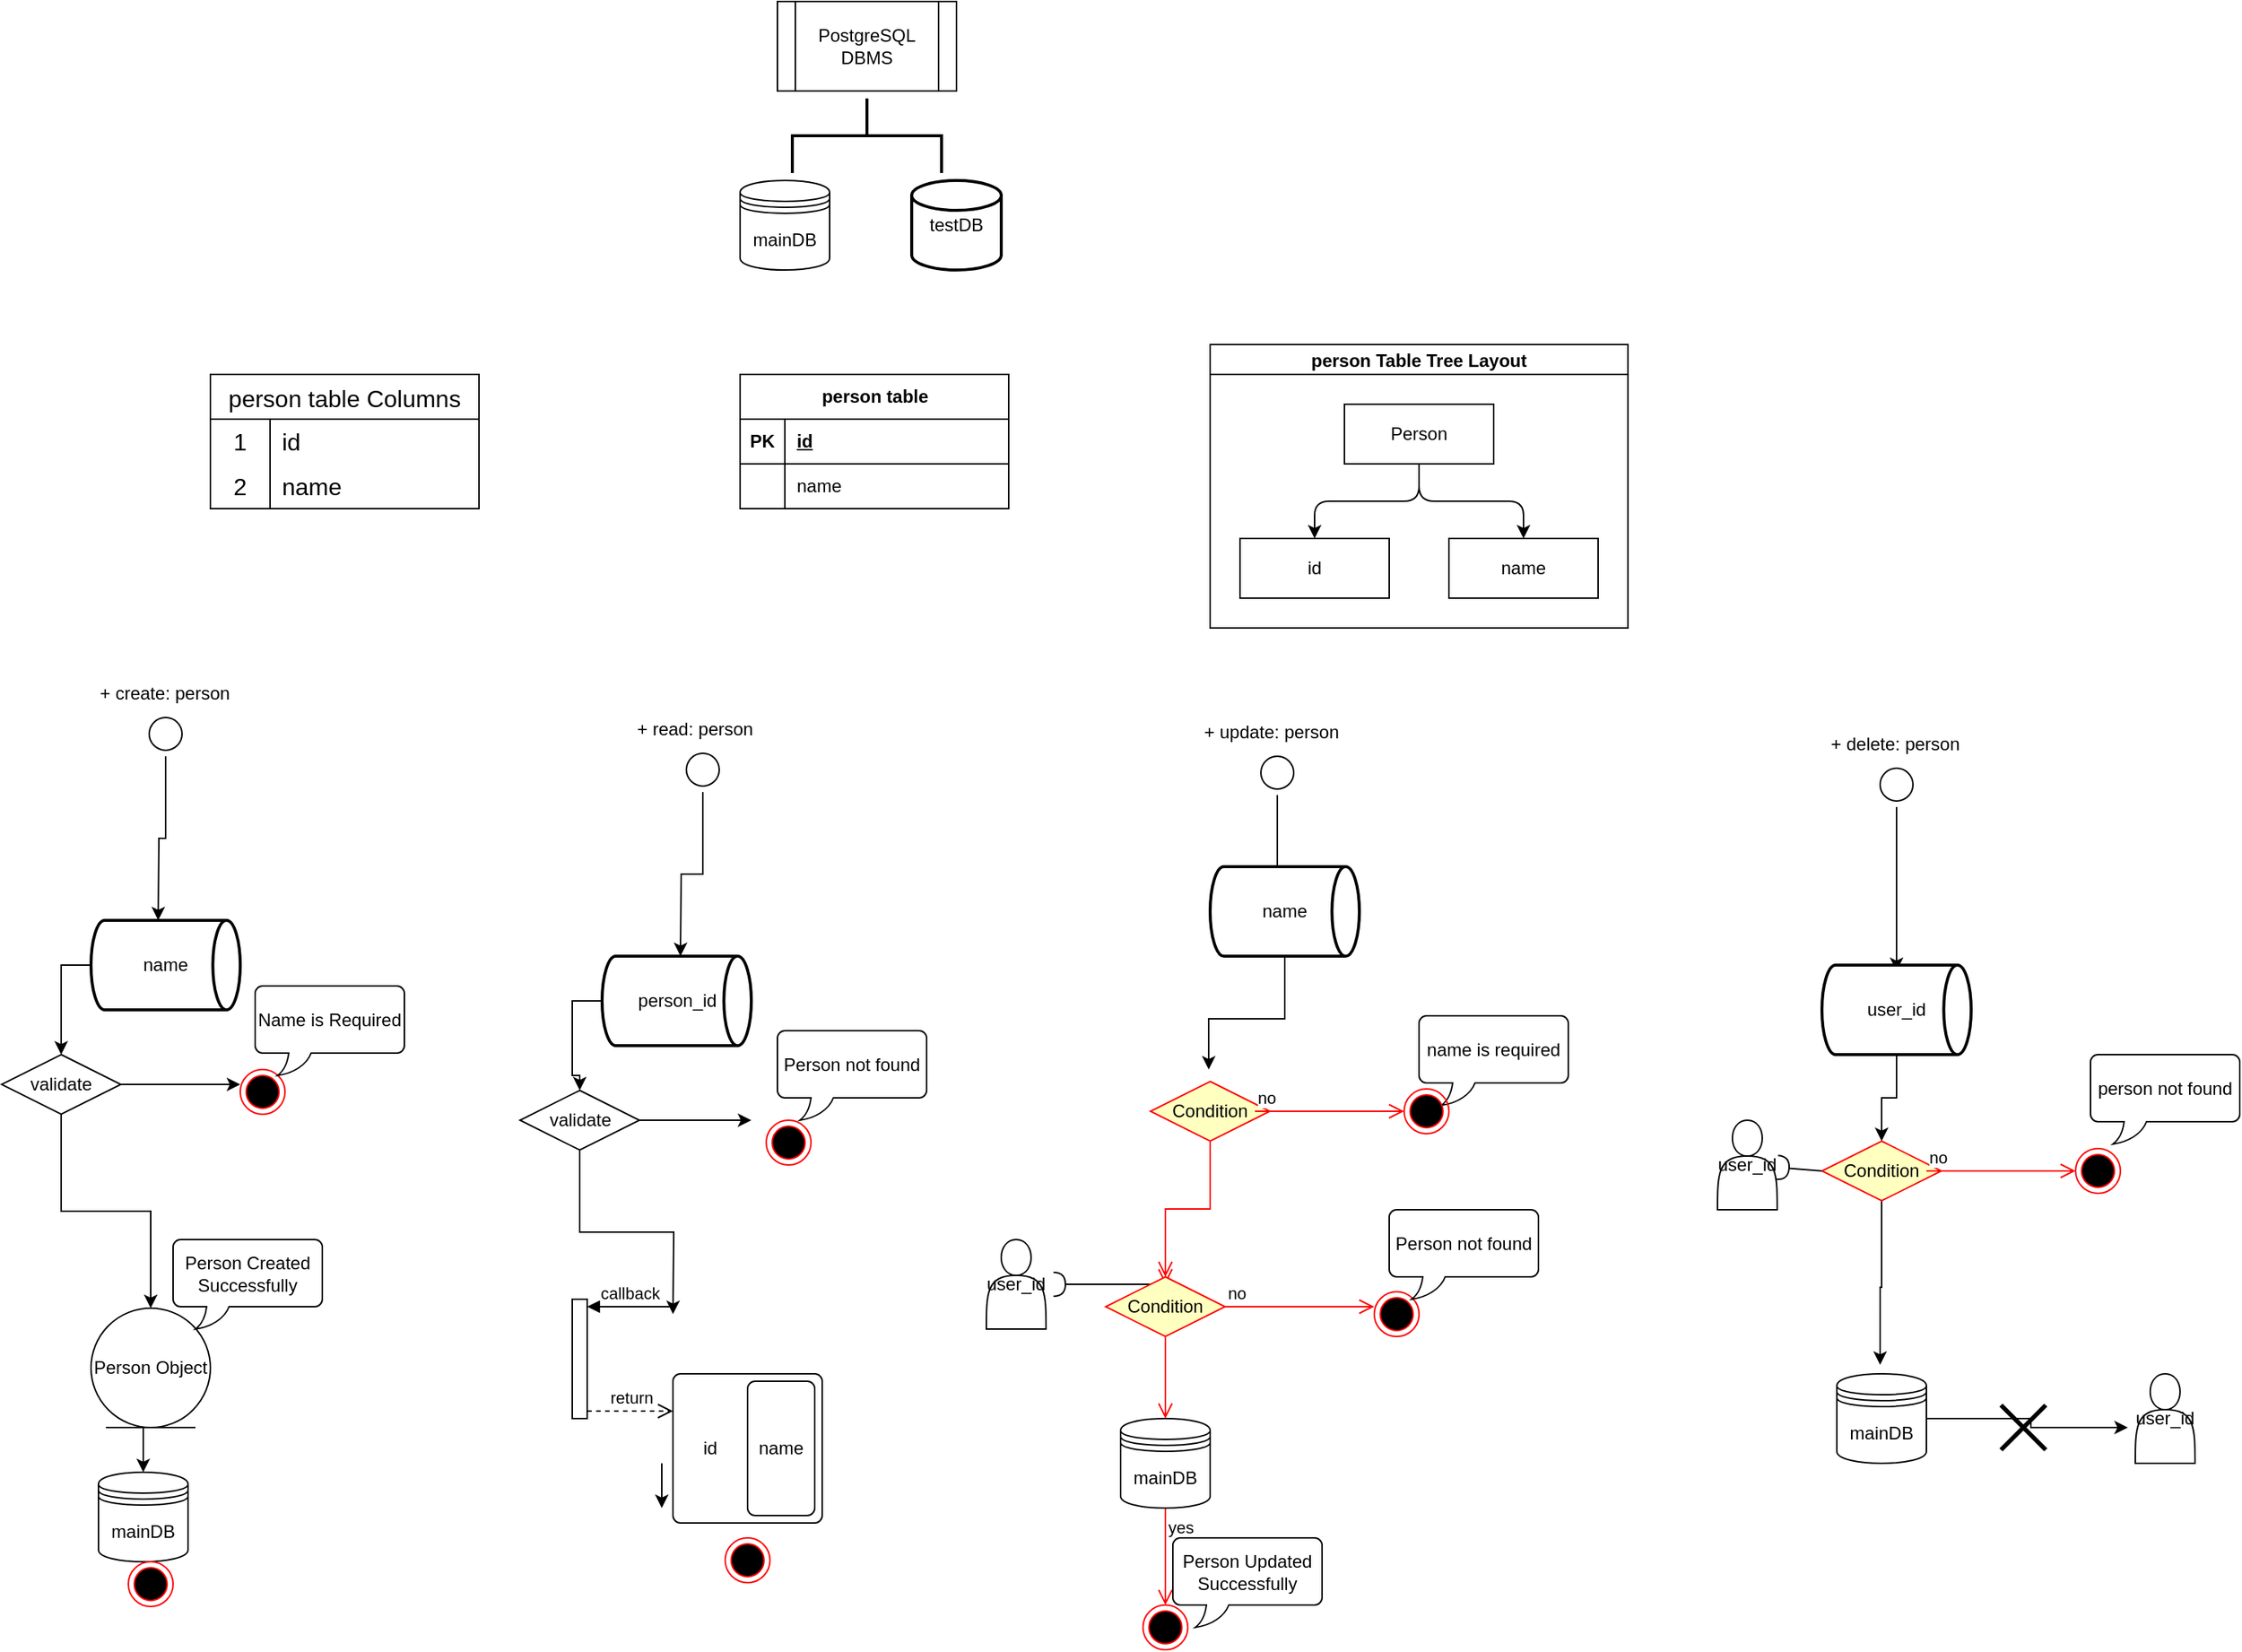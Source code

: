 <mxfile version="21.7.4" type="device">
  <diagram name="Page-1" id="PtpAq5A4GsEtPvq_XI12">
    <mxGraphModel dx="2899" dy="1897" grid="1" gridSize="10" guides="1" tooltips="1" connect="1" arrows="1" fold="1" page="1" pageScale="1" pageWidth="850" pageHeight="1100" math="0" shadow="0">
      <root>
        <mxCell id="0" />
        <mxCell id="1" parent="0" />
        <mxCell id="NA_mITxQsy1ahJIWrwkR-1" value="PostgreSQL DBMS" style="shape=process;whiteSpace=wrap;html=1;backgroundOutline=1;labelBackgroundColor=none;" vertex="1" parent="1">
          <mxGeometry x="160" y="-130" width="120" height="60" as="geometry" />
        </mxCell>
        <mxCell id="NA_mITxQsy1ahJIWrwkR-2" value="mainDB" style="shape=datastore;whiteSpace=wrap;html=1;labelBackgroundColor=none;" vertex="1" parent="1">
          <mxGeometry x="135" y="-10" width="60" height="60" as="geometry" />
        </mxCell>
        <mxCell id="NA_mITxQsy1ahJIWrwkR-3" value="user_id" style="shape=actor;whiteSpace=wrap;html=1;labelBackgroundColor=none;" vertex="1" parent="1">
          <mxGeometry x="300" y="700" width="40" height="60" as="geometry" />
        </mxCell>
        <mxCell id="NA_mITxQsy1ahJIWrwkR-4" value="person Table Tree Layout" style="swimlane;startSize=20;horizontal=1;childLayout=treeLayout;horizontalTree=0;resizable=0;containerType=tree;fontSize=12;labelBackgroundColor=none;" vertex="1" parent="1">
          <mxGeometry x="450" y="100" width="280" height="190" as="geometry" />
        </mxCell>
        <mxCell id="NA_mITxQsy1ahJIWrwkR-5" value="Person" style="whiteSpace=wrap;html=1;labelBackgroundColor=none;" vertex="1" parent="NA_mITxQsy1ahJIWrwkR-4">
          <mxGeometry x="90" y="40" width="100" height="40" as="geometry" />
        </mxCell>
        <mxCell id="NA_mITxQsy1ahJIWrwkR-6" value="id" style="whiteSpace=wrap;html=1;labelBackgroundColor=none;" vertex="1" parent="NA_mITxQsy1ahJIWrwkR-4">
          <mxGeometry x="20" y="130" width="100" height="40" as="geometry" />
        </mxCell>
        <mxCell id="NA_mITxQsy1ahJIWrwkR-7" value="" style="edgeStyle=elbowEdgeStyle;elbow=vertical;html=1;rounded=1;curved=0;sourcePerimeterSpacing=0;targetPerimeterSpacing=0;startSize=6;endSize=6;labelBackgroundColor=none;fontColor=default;" edge="1" parent="NA_mITxQsy1ahJIWrwkR-4" source="NA_mITxQsy1ahJIWrwkR-5" target="NA_mITxQsy1ahJIWrwkR-6">
          <mxGeometry relative="1" as="geometry" />
        </mxCell>
        <mxCell id="NA_mITxQsy1ahJIWrwkR-8" value="name" style="whiteSpace=wrap;html=1;labelBackgroundColor=none;" vertex="1" parent="NA_mITxQsy1ahJIWrwkR-4">
          <mxGeometry x="160" y="130" width="100" height="40" as="geometry" />
        </mxCell>
        <mxCell id="NA_mITxQsy1ahJIWrwkR-9" value="" style="edgeStyle=elbowEdgeStyle;elbow=vertical;html=1;rounded=1;curved=0;sourcePerimeterSpacing=0;targetPerimeterSpacing=0;startSize=6;endSize=6;labelBackgroundColor=none;fontColor=default;" edge="1" parent="NA_mITxQsy1ahJIWrwkR-4" source="NA_mITxQsy1ahJIWrwkR-5" target="NA_mITxQsy1ahJIWrwkR-8">
          <mxGeometry relative="1" as="geometry" />
        </mxCell>
        <mxCell id="NA_mITxQsy1ahJIWrwkR-66" style="edgeStyle=orthogonalEdgeStyle;rounded=0;orthogonalLoop=1;jettySize=auto;html=1;exitX=0;exitY=0.5;exitDx=0;exitDy=0;exitPerimeter=0;entryX=0.5;entryY=0;entryDx=0;entryDy=0;" edge="1" parent="1" source="NA_mITxQsy1ahJIWrwkR-10" target="NA_mITxQsy1ahJIWrwkR-15">
          <mxGeometry relative="1" as="geometry" />
        </mxCell>
        <mxCell id="NA_mITxQsy1ahJIWrwkR-10" value="name" style="strokeWidth=2;html=1;shape=mxgraph.flowchart.direct_data;whiteSpace=wrap;labelBackgroundColor=none;" vertex="1" parent="1">
          <mxGeometry x="-300" y="486" width="100" height="60" as="geometry" />
        </mxCell>
        <mxCell id="NA_mITxQsy1ahJIWrwkR-11" value="testDB" style="strokeWidth=2;html=1;shape=mxgraph.flowchart.database;whiteSpace=wrap;labelBackgroundColor=none;" vertex="1" parent="1">
          <mxGeometry x="250" y="-10" width="60" height="60" as="geometry" />
        </mxCell>
        <mxCell id="NA_mITxQsy1ahJIWrwkR-12" value="" style="strokeWidth=2;html=1;shape=mxgraph.flowchart.annotation_2;align=left;labelPosition=right;pointerEvents=1;labelBackgroundColor=none;rotation=90;" vertex="1" parent="1">
          <mxGeometry x="195" y="-90" width="50" height="100" as="geometry" />
        </mxCell>
        <mxCell id="NA_mITxQsy1ahJIWrwkR-52" style="edgeStyle=orthogonalEdgeStyle;rounded=0;orthogonalLoop=1;jettySize=auto;html=1;exitX=0.5;exitY=1;exitDx=0;exitDy=0;" edge="1" parent="1" source="NA_mITxQsy1ahJIWrwkR-13">
          <mxGeometry relative="1" as="geometry">
            <mxPoint x="-255" y="486" as="targetPoint" />
          </mxGeometry>
        </mxCell>
        <mxCell id="NA_mITxQsy1ahJIWrwkR-13" value="" style="ellipse;html=1;shape=startState;labelBackgroundColor=none;" vertex="1" parent="1">
          <mxGeometry x="-265" y="346" width="30" height="30" as="geometry" />
        </mxCell>
        <mxCell id="NA_mITxQsy1ahJIWrwkR-65" style="edgeStyle=orthogonalEdgeStyle;rounded=0;orthogonalLoop=1;jettySize=auto;html=1;exitX=0.5;exitY=1;exitDx=0;exitDy=0;entryX=0.5;entryY=0;entryDx=0;entryDy=0;" edge="1" parent="1" source="NA_mITxQsy1ahJIWrwkR-15" target="NA_mITxQsy1ahJIWrwkR-62">
          <mxGeometry relative="1" as="geometry" />
        </mxCell>
        <mxCell id="NA_mITxQsy1ahJIWrwkR-67" style="edgeStyle=orthogonalEdgeStyle;rounded=0;orthogonalLoop=1;jettySize=auto;html=1;exitX=1;exitY=0.5;exitDx=0;exitDy=0;" edge="1" parent="1" source="NA_mITxQsy1ahJIWrwkR-15">
          <mxGeometry relative="1" as="geometry">
            <mxPoint x="-200" y="596" as="targetPoint" />
          </mxGeometry>
        </mxCell>
        <mxCell id="NA_mITxQsy1ahJIWrwkR-15" value="validate" style="rhombus;whiteSpace=wrap;html=1;labelBackgroundColor=none;" vertex="1" parent="1">
          <mxGeometry x="-360" y="576" width="80" height="40" as="geometry" />
        </mxCell>
        <mxCell id="NA_mITxQsy1ahJIWrwkR-26" value="+ create: person" style="text;strokeColor=none;fillColor=none;align=left;verticalAlign=top;spacingLeft=4;spacingRight=4;overflow=hidden;rotatable=0;points=[[0,0.5],[1,0.5]];portConstraint=eastwest;whiteSpace=wrap;html=1;labelBackgroundColor=none;" vertex="1" parent="1">
          <mxGeometry x="-300" y="320" width="100" height="26" as="geometry" />
        </mxCell>
        <mxCell id="NA_mITxQsy1ahJIWrwkR-27" value="+ read: person" style="text;strokeColor=none;fillColor=none;align=left;verticalAlign=top;spacingLeft=4;spacingRight=4;overflow=hidden;rotatable=0;points=[[0,0.5],[1,0.5]];portConstraint=eastwest;whiteSpace=wrap;html=1;labelBackgroundColor=none;" vertex="1" parent="1">
          <mxGeometry x="60" y="344" width="100" height="26" as="geometry" />
        </mxCell>
        <mxCell id="NA_mITxQsy1ahJIWrwkR-28" value="person table Columns" style="shape=table;startSize=30;container=1;collapsible=0;childLayout=tableLayout;fixedRows=1;rowLines=0;fontStyle=0;fontSize=16;labelBackgroundColor=none;" vertex="1" parent="1">
          <mxGeometry x="-220" y="120" width="180" height="90" as="geometry" />
        </mxCell>
        <mxCell id="NA_mITxQsy1ahJIWrwkR-29" value="" style="shape=tableRow;horizontal=0;startSize=0;swimlaneHead=0;swimlaneBody=0;top=0;left=0;bottom=0;right=0;collapsible=0;dropTarget=0;fillColor=none;points=[[0,0.5],[1,0.5]];portConstraint=eastwest;fontSize=16;labelBackgroundColor=none;" vertex="1" parent="NA_mITxQsy1ahJIWrwkR-28">
          <mxGeometry y="30" width="180" height="30" as="geometry" />
        </mxCell>
        <mxCell id="NA_mITxQsy1ahJIWrwkR-30" value="1" style="shape=partialRectangle;html=1;whiteSpace=wrap;connectable=0;fillColor=none;top=0;left=0;bottom=0;right=0;overflow=hidden;pointerEvents=1;fontSize=16;labelBackgroundColor=none;" vertex="1" parent="NA_mITxQsy1ahJIWrwkR-29">
          <mxGeometry width="40" height="30" as="geometry">
            <mxRectangle width="40" height="30" as="alternateBounds" />
          </mxGeometry>
        </mxCell>
        <mxCell id="NA_mITxQsy1ahJIWrwkR-31" value="id" style="shape=partialRectangle;html=1;whiteSpace=wrap;connectable=0;fillColor=none;top=0;left=0;bottom=0;right=0;align=left;spacingLeft=6;overflow=hidden;fontSize=16;labelBackgroundColor=none;" vertex="1" parent="NA_mITxQsy1ahJIWrwkR-29">
          <mxGeometry x="40" width="140" height="30" as="geometry">
            <mxRectangle width="140" height="30" as="alternateBounds" />
          </mxGeometry>
        </mxCell>
        <mxCell id="NA_mITxQsy1ahJIWrwkR-32" value="" style="shape=tableRow;horizontal=0;startSize=0;swimlaneHead=0;swimlaneBody=0;top=0;left=0;bottom=0;right=0;collapsible=0;dropTarget=0;fillColor=none;points=[[0,0.5],[1,0.5]];portConstraint=eastwest;fontSize=16;labelBackgroundColor=none;" vertex="1" parent="NA_mITxQsy1ahJIWrwkR-28">
          <mxGeometry y="60" width="180" height="30" as="geometry" />
        </mxCell>
        <mxCell id="NA_mITxQsy1ahJIWrwkR-33" value="2" style="shape=partialRectangle;html=1;whiteSpace=wrap;connectable=0;fillColor=none;top=0;left=0;bottom=0;right=0;overflow=hidden;fontSize=16;labelBackgroundColor=none;" vertex="1" parent="NA_mITxQsy1ahJIWrwkR-32">
          <mxGeometry width="40" height="30" as="geometry">
            <mxRectangle width="40" height="30" as="alternateBounds" />
          </mxGeometry>
        </mxCell>
        <mxCell id="NA_mITxQsy1ahJIWrwkR-34" value="name" style="shape=partialRectangle;html=1;whiteSpace=wrap;connectable=0;fillColor=none;top=0;left=0;bottom=0;right=0;align=left;spacingLeft=6;overflow=hidden;fontSize=16;labelBackgroundColor=none;" vertex="1" parent="NA_mITxQsy1ahJIWrwkR-32">
          <mxGeometry x="40" width="140" height="30" as="geometry">
            <mxRectangle width="140" height="30" as="alternateBounds" />
          </mxGeometry>
        </mxCell>
        <mxCell id="NA_mITxQsy1ahJIWrwkR-38" value="person table" style="shape=table;startSize=30;container=1;collapsible=1;childLayout=tableLayout;fixedRows=1;rowLines=0;fontStyle=1;align=center;resizeLast=1;html=1;labelBackgroundColor=none;" vertex="1" parent="1">
          <mxGeometry x="135" y="120" width="180" height="90" as="geometry" />
        </mxCell>
        <mxCell id="NA_mITxQsy1ahJIWrwkR-39" value="" style="shape=tableRow;horizontal=0;startSize=0;swimlaneHead=0;swimlaneBody=0;fillColor=none;collapsible=0;dropTarget=0;points=[[0,0.5],[1,0.5]];portConstraint=eastwest;top=0;left=0;right=0;bottom=1;labelBackgroundColor=none;" vertex="1" parent="NA_mITxQsy1ahJIWrwkR-38">
          <mxGeometry y="30" width="180" height="30" as="geometry" />
        </mxCell>
        <mxCell id="NA_mITxQsy1ahJIWrwkR-40" value="PK" style="shape=partialRectangle;connectable=0;fillColor=none;top=0;left=0;bottom=0;right=0;fontStyle=1;overflow=hidden;whiteSpace=wrap;html=1;labelBackgroundColor=none;" vertex="1" parent="NA_mITxQsy1ahJIWrwkR-39">
          <mxGeometry width="30" height="30" as="geometry">
            <mxRectangle width="30" height="30" as="alternateBounds" />
          </mxGeometry>
        </mxCell>
        <mxCell id="NA_mITxQsy1ahJIWrwkR-41" value="id" style="shape=partialRectangle;connectable=0;fillColor=none;top=0;left=0;bottom=0;right=0;align=left;spacingLeft=6;fontStyle=5;overflow=hidden;whiteSpace=wrap;html=1;labelBackgroundColor=none;" vertex="1" parent="NA_mITxQsy1ahJIWrwkR-39">
          <mxGeometry x="30" width="150" height="30" as="geometry">
            <mxRectangle width="150" height="30" as="alternateBounds" />
          </mxGeometry>
        </mxCell>
        <mxCell id="NA_mITxQsy1ahJIWrwkR-42" value="" style="shape=tableRow;horizontal=0;startSize=0;swimlaneHead=0;swimlaneBody=0;fillColor=none;collapsible=0;dropTarget=0;points=[[0,0.5],[1,0.5]];portConstraint=eastwest;top=0;left=0;right=0;bottom=0;labelBackgroundColor=none;" vertex="1" parent="NA_mITxQsy1ahJIWrwkR-38">
          <mxGeometry y="60" width="180" height="30" as="geometry" />
        </mxCell>
        <mxCell id="NA_mITxQsy1ahJIWrwkR-43" value="" style="shape=partialRectangle;connectable=0;fillColor=none;top=0;left=0;bottom=0;right=0;editable=1;overflow=hidden;whiteSpace=wrap;html=1;labelBackgroundColor=none;" vertex="1" parent="NA_mITxQsy1ahJIWrwkR-42">
          <mxGeometry width="30" height="30" as="geometry">
            <mxRectangle width="30" height="30" as="alternateBounds" />
          </mxGeometry>
        </mxCell>
        <mxCell id="NA_mITxQsy1ahJIWrwkR-44" value="name" style="shape=partialRectangle;connectable=0;fillColor=none;top=0;left=0;bottom=0;right=0;align=left;spacingLeft=6;overflow=hidden;whiteSpace=wrap;html=1;labelBackgroundColor=none;" vertex="1" parent="NA_mITxQsy1ahJIWrwkR-42">
          <mxGeometry x="30" width="150" height="30" as="geometry">
            <mxRectangle width="150" height="30" as="alternateBounds" />
          </mxGeometry>
        </mxCell>
        <mxCell id="NA_mITxQsy1ahJIWrwkR-53" value="+ update: person" style="text;strokeColor=none;fillColor=none;align=left;verticalAlign=top;spacingLeft=4;spacingRight=4;overflow=hidden;rotatable=0;points=[[0,0.5],[1,0.5]];portConstraint=eastwest;whiteSpace=wrap;html=1;labelBackgroundColor=none;" vertex="1" parent="1">
          <mxGeometry x="440" y="346" width="110" height="26" as="geometry" />
        </mxCell>
        <mxCell id="NA_mITxQsy1ahJIWrwkR-54" value="+ delete: person" style="text;strokeColor=none;fillColor=none;align=left;verticalAlign=top;spacingLeft=4;spacingRight=4;overflow=hidden;rotatable=0;points=[[0,0.5],[1,0.5]];portConstraint=eastwest;whiteSpace=wrap;html=1;labelBackgroundColor=none;" vertex="1" parent="1">
          <mxGeometry x="860" y="354" width="100" height="26" as="geometry" />
        </mxCell>
        <mxCell id="NA_mITxQsy1ahJIWrwkR-59" style="edgeStyle=orthogonalEdgeStyle;rounded=0;orthogonalLoop=1;jettySize=auto;html=1;exitX=0.5;exitY=1;exitDx=0;exitDy=0;" edge="1" parent="1" source="NA_mITxQsy1ahJIWrwkR-55">
          <mxGeometry relative="1" as="geometry">
            <mxPoint x="95" y="510" as="targetPoint" />
          </mxGeometry>
        </mxCell>
        <mxCell id="NA_mITxQsy1ahJIWrwkR-55" value="" style="ellipse;html=1;shape=startState;labelBackgroundColor=none;" vertex="1" parent="1">
          <mxGeometry x="95" y="370" width="30" height="30" as="geometry" />
        </mxCell>
        <mxCell id="NA_mITxQsy1ahJIWrwkR-60" style="edgeStyle=orthogonalEdgeStyle;rounded=0;orthogonalLoop=1;jettySize=auto;html=1;exitX=0.5;exitY=1;exitDx=0;exitDy=0;" edge="1" parent="1" source="NA_mITxQsy1ahJIWrwkR-57">
          <mxGeometry relative="1" as="geometry">
            <mxPoint x="520" y="502" as="targetPoint" />
          </mxGeometry>
        </mxCell>
        <mxCell id="NA_mITxQsy1ahJIWrwkR-57" value="" style="ellipse;html=1;shape=startState;labelBackgroundColor=none;" vertex="1" parent="1">
          <mxGeometry x="480" y="372" width="30" height="30" as="geometry" />
        </mxCell>
        <mxCell id="NA_mITxQsy1ahJIWrwkR-61" style="edgeStyle=orthogonalEdgeStyle;rounded=0;orthogonalLoop=1;jettySize=auto;html=1;exitX=0.5;exitY=1;exitDx=0;exitDy=0;" edge="1" parent="1" source="NA_mITxQsy1ahJIWrwkR-58">
          <mxGeometry relative="1" as="geometry">
            <mxPoint x="910" y="520" as="targetPoint" />
          </mxGeometry>
        </mxCell>
        <mxCell id="NA_mITxQsy1ahJIWrwkR-58" value="" style="ellipse;html=1;shape=startState;labelBackgroundColor=none;" vertex="1" parent="1">
          <mxGeometry x="895" y="380" width="30" height="30" as="geometry" />
        </mxCell>
        <mxCell id="NA_mITxQsy1ahJIWrwkR-72" style="edgeStyle=orthogonalEdgeStyle;rounded=0;orthogonalLoop=1;jettySize=auto;html=1;exitX=0.5;exitY=1;exitDx=0;exitDy=0;entryX=0.5;entryY=0;entryDx=0;entryDy=0;" edge="1" parent="1" source="NA_mITxQsy1ahJIWrwkR-62" target="NA_mITxQsy1ahJIWrwkR-71">
          <mxGeometry relative="1" as="geometry" />
        </mxCell>
        <mxCell id="NA_mITxQsy1ahJIWrwkR-62" value="Person Object" style="ellipse;shape=umlEntity;whiteSpace=wrap;html=1;" vertex="1" parent="1">
          <mxGeometry x="-300" y="746" width="80" height="80" as="geometry" />
        </mxCell>
        <mxCell id="NA_mITxQsy1ahJIWrwkR-68" value="" style="ellipse;html=1;shape=endState;fillColor=#000000;strokeColor=#ff0000;" vertex="1" parent="1">
          <mxGeometry x="-200" y="586" width="30" height="30" as="geometry" />
        </mxCell>
        <mxCell id="NA_mITxQsy1ahJIWrwkR-69" value="Name is Required" style="whiteSpace=wrap;html=1;shape=mxgraph.basic.roundRectCallout;dx=30;dy=15;size=5;boundedLbl=1;" vertex="1" parent="1">
          <mxGeometry x="-190" y="530" width="100" height="60" as="geometry" />
        </mxCell>
        <mxCell id="NA_mITxQsy1ahJIWrwkR-70" value="Person Created Successfully" style="whiteSpace=wrap;html=1;shape=mxgraph.basic.roundRectCallout;dx=30;dy=15;size=5;boundedLbl=1;" vertex="1" parent="1">
          <mxGeometry x="-245" y="700" width="100" height="60" as="geometry" />
        </mxCell>
        <mxCell id="NA_mITxQsy1ahJIWrwkR-71" value="mainDB" style="shape=datastore;whiteSpace=wrap;html=1;labelBackgroundColor=none;" vertex="1" parent="1">
          <mxGeometry x="-295" y="856" width="60" height="60" as="geometry" />
        </mxCell>
        <mxCell id="NA_mITxQsy1ahJIWrwkR-73" value="" style="ellipse;html=1;shape=endState;fillColor=#000000;strokeColor=#ff0000;" vertex="1" parent="1">
          <mxGeometry x="-275" y="916" width="30" height="30" as="geometry" />
        </mxCell>
        <mxCell id="NA_mITxQsy1ahJIWrwkR-88" style="edgeStyle=orthogonalEdgeStyle;rounded=0;orthogonalLoop=1;jettySize=auto;html=1;exitX=0;exitY=0.5;exitDx=0;exitDy=0;exitPerimeter=0;entryX=0.5;entryY=0;entryDx=0;entryDy=0;" edge="1" parent="1" source="NA_mITxQsy1ahJIWrwkR-75" target="NA_mITxQsy1ahJIWrwkR-84">
          <mxGeometry relative="1" as="geometry" />
        </mxCell>
        <mxCell id="NA_mITxQsy1ahJIWrwkR-75" value="person_id" style="strokeWidth=2;html=1;shape=mxgraph.flowchart.direct_data;whiteSpace=wrap;labelBackgroundColor=none;" vertex="1" parent="1">
          <mxGeometry x="42.5" y="510" width="100" height="60" as="geometry" />
        </mxCell>
        <mxCell id="NA_mITxQsy1ahJIWrwkR-77" style="edgeStyle=orthogonalEdgeStyle;rounded=0;orthogonalLoop=1;jettySize=auto;html=1;exitX=1;exitY=0.5;exitDx=0;exitDy=0;" edge="1" parent="1">
          <mxGeometry relative="1" as="geometry">
            <mxPoint x="142.5" y="620" as="targetPoint" />
            <mxPoint x="62.5" y="620" as="sourcePoint" />
          </mxGeometry>
        </mxCell>
        <mxCell id="NA_mITxQsy1ahJIWrwkR-78" style="edgeStyle=orthogonalEdgeStyle;rounded=0;orthogonalLoop=1;jettySize=auto;html=1;exitX=0.5;exitY=1;exitDx=0;exitDy=0;entryX=0.5;entryY=0;entryDx=0;entryDy=0;" edge="1" parent="1">
          <mxGeometry relative="1" as="geometry">
            <mxPoint x="82.5" y="850" as="sourcePoint" />
            <mxPoint x="82.5" y="880" as="targetPoint" />
          </mxGeometry>
        </mxCell>
        <mxCell id="NA_mITxQsy1ahJIWrwkR-80" value="" style="ellipse;html=1;shape=endState;fillColor=#000000;strokeColor=#ff0000;" vertex="1" parent="1">
          <mxGeometry x="560" y="735" width="30" height="30" as="geometry" />
        </mxCell>
        <mxCell id="NA_mITxQsy1ahJIWrwkR-83" value="" style="ellipse;html=1;shape=endState;fillColor=#000000;strokeColor=#ff0000;" vertex="1" parent="1">
          <mxGeometry x="125" y="900" width="30" height="30" as="geometry" />
        </mxCell>
        <mxCell id="NA_mITxQsy1ahJIWrwkR-86" style="edgeStyle=orthogonalEdgeStyle;rounded=0;orthogonalLoop=1;jettySize=auto;html=1;exitX=0.5;exitY=1;exitDx=0;exitDy=0;" edge="1" parent="1" source="NA_mITxQsy1ahJIWrwkR-84">
          <mxGeometry relative="1" as="geometry">
            <mxPoint x="90" y="750" as="targetPoint" />
          </mxGeometry>
        </mxCell>
        <mxCell id="NA_mITxQsy1ahJIWrwkR-84" value="validate" style="rhombus;whiteSpace=wrap;html=1;labelBackgroundColor=none;" vertex="1" parent="1">
          <mxGeometry x="-12.5" y="600" width="80" height="40" as="geometry" />
        </mxCell>
        <mxCell id="NA_mITxQsy1ahJIWrwkR-87" value="Person not found" style="whiteSpace=wrap;html=1;shape=mxgraph.basic.roundRectCallout;dx=30;dy=15;size=5;boundedLbl=1;" vertex="1" parent="1">
          <mxGeometry x="160" y="560" width="100" height="60" as="geometry" />
        </mxCell>
        <mxCell id="NA_mITxQsy1ahJIWrwkR-89" value="" style="html=1;points=[[0,0,0,0,5],[0,1,0,0,-5],[1,0,0,0,5],[1,1,0,0,-5]];perimeter=orthogonalPerimeter;outlineConnect=0;targetShapes=umlLifeline;portConstraint=eastwest;newEdgeStyle={&quot;curved&quot;:0,&quot;rounded&quot;:0};" vertex="1" parent="1">
          <mxGeometry x="22.5" y="740" width="10" height="80" as="geometry" />
        </mxCell>
        <mxCell id="NA_mITxQsy1ahJIWrwkR-90" value="callback" style="html=1;verticalAlign=bottom;endArrow=block;curved=0;rounded=0;entryX=1;entryY=0;entryDx=0;entryDy=5;" edge="1" target="NA_mITxQsy1ahJIWrwkR-89" parent="1">
          <mxGeometry relative="1" as="geometry">
            <mxPoint x="90" y="745" as="sourcePoint" />
          </mxGeometry>
        </mxCell>
        <mxCell id="NA_mITxQsy1ahJIWrwkR-91" value="return" style="html=1;verticalAlign=bottom;endArrow=open;dashed=1;endSize=8;curved=0;rounded=0;exitX=1;exitY=1;exitDx=0;exitDy=-5;" edge="1" source="NA_mITxQsy1ahJIWrwkR-89" parent="1">
          <mxGeometry relative="1" as="geometry">
            <mxPoint x="90" y="815" as="targetPoint" />
          </mxGeometry>
        </mxCell>
        <mxCell id="NA_mITxQsy1ahJIWrwkR-92" value="" style="rounded=1;absoluteArcSize=1;html=1;arcSize=10;" vertex="1" parent="1">
          <mxGeometry x="90" y="790" width="100" height="100" as="geometry" />
        </mxCell>
        <mxCell id="NA_mITxQsy1ahJIWrwkR-93" value="id" style="html=1;shape=mxgraph.er.anchor;whiteSpace=wrap;" vertex="1" parent="NA_mITxQsy1ahJIWrwkR-92">
          <mxGeometry width="50" height="100" as="geometry" />
        </mxCell>
        <mxCell id="NA_mITxQsy1ahJIWrwkR-94" value="name" style="rounded=1;absoluteArcSize=1;html=1;arcSize=10;whiteSpace=wrap;points=[];strokeColor=inherit;fillColor=inherit;" vertex="1" parent="NA_mITxQsy1ahJIWrwkR-92">
          <mxGeometry x="50" y="5" width="45" height="90" as="geometry" />
        </mxCell>
        <mxCell id="NA_mITxQsy1ahJIWrwkR-110" style="edgeStyle=orthogonalEdgeStyle;rounded=0;orthogonalLoop=1;jettySize=auto;html=1;exitX=0.5;exitY=1;exitDx=0;exitDy=0;exitPerimeter=0;entryX=0.488;entryY=-0.2;entryDx=0;entryDy=0;entryPerimeter=0;" edge="1" parent="1" source="NA_mITxQsy1ahJIWrwkR-95" target="NA_mITxQsy1ahJIWrwkR-98">
          <mxGeometry relative="1" as="geometry">
            <mxPoint x="480" y="550" as="targetPoint" />
          </mxGeometry>
        </mxCell>
        <mxCell id="NA_mITxQsy1ahJIWrwkR-95" value="name" style="strokeWidth=2;html=1;shape=mxgraph.flowchart.direct_data;whiteSpace=wrap;labelBackgroundColor=none;" vertex="1" parent="1">
          <mxGeometry x="450" y="450" width="100" height="60" as="geometry" />
        </mxCell>
        <mxCell id="NA_mITxQsy1ahJIWrwkR-98" value="Condition" style="rhombus;whiteSpace=wrap;html=1;fontColor=#000000;fillColor=#ffffc0;strokeColor=#ff0000;" vertex="1" parent="1">
          <mxGeometry x="410" y="594" width="80" height="40" as="geometry" />
        </mxCell>
        <mxCell id="NA_mITxQsy1ahJIWrwkR-99" value="no" style="edgeStyle=orthogonalEdgeStyle;html=1;align=left;verticalAlign=bottom;endArrow=open;endSize=8;strokeColor=#ff0000;rounded=0;" edge="1" parent="1">
          <mxGeometry x="-1" relative="1" as="geometry">
            <mxPoint x="580" y="614" as="targetPoint" />
            <mxPoint x="480" y="614" as="sourcePoint" />
          </mxGeometry>
        </mxCell>
        <mxCell id="NA_mITxQsy1ahJIWrwkR-100" value="yes" style="edgeStyle=orthogonalEdgeStyle;html=1;align=left;verticalAlign=top;endArrow=open;endSize=8;strokeColor=#ff0000;rounded=0;" edge="1" source="NA_mITxQsy1ahJIWrwkR-103" parent="1">
          <mxGeometry x="-1" relative="1" as="geometry">
            <mxPoint x="420" y="730" as="targetPoint" />
          </mxGeometry>
        </mxCell>
        <mxCell id="NA_mITxQsy1ahJIWrwkR-101" value="name is required" style="whiteSpace=wrap;html=1;shape=mxgraph.basic.roundRectCallout;dx=30;dy=15;size=5;boundedLbl=1;" vertex="1" parent="1">
          <mxGeometry x="590" y="550" width="100" height="60" as="geometry" />
        </mxCell>
        <mxCell id="NA_mITxQsy1ahJIWrwkR-102" value="" style="ellipse;html=1;shape=endState;fillColor=#000000;strokeColor=#ff0000;" vertex="1" parent="1">
          <mxGeometry x="152.5" y="620" width="30" height="30" as="geometry" />
        </mxCell>
        <mxCell id="NA_mITxQsy1ahJIWrwkR-104" value="no" style="edgeStyle=orthogonalEdgeStyle;html=1;align=left;verticalAlign=bottom;endArrow=open;endSize=8;strokeColor=#ff0000;rounded=0;" edge="1" source="NA_mITxQsy1ahJIWrwkR-103" parent="1">
          <mxGeometry x="-1" relative="1" as="geometry">
            <mxPoint x="560" y="745" as="targetPoint" />
          </mxGeometry>
        </mxCell>
        <mxCell id="NA_mITxQsy1ahJIWrwkR-105" value="yes" style="edgeStyle=orthogonalEdgeStyle;html=1;align=left;verticalAlign=top;endArrow=open;endSize=8;strokeColor=#ff0000;rounded=0;entryX=0.5;entryY=0;entryDx=0;entryDy=0;" edge="1" source="NA_mITxQsy1ahJIWrwkR-108" parent="1" target="NA_mITxQsy1ahJIWrwkR-115">
          <mxGeometry x="-1" relative="1" as="geometry">
            <mxPoint x="420" y="910" as="targetPoint" />
          </mxGeometry>
        </mxCell>
        <mxCell id="NA_mITxQsy1ahJIWrwkR-106" value="" style="ellipse;html=1;shape=endState;fillColor=#000000;strokeColor=#ff0000;" vertex="1" parent="1">
          <mxGeometry x="580" y="599" width="30" height="30" as="geometry" />
        </mxCell>
        <mxCell id="NA_mITxQsy1ahJIWrwkR-107" value="Person not found" style="whiteSpace=wrap;html=1;shape=mxgraph.basic.roundRectCallout;dx=30;dy=15;size=5;boundedLbl=1;" vertex="1" parent="1">
          <mxGeometry x="570" y="680" width="100" height="60" as="geometry" />
        </mxCell>
        <mxCell id="NA_mITxQsy1ahJIWrwkR-109" value="Person Updated Successfully" style="whiteSpace=wrap;html=1;shape=mxgraph.basic.roundRectCallout;dx=30;dy=15;size=5;boundedLbl=1;" vertex="1" parent="1">
          <mxGeometry x="425" y="900" width="100" height="60" as="geometry" />
        </mxCell>
        <mxCell id="NA_mITxQsy1ahJIWrwkR-111" value="" style="rounded=0;orthogonalLoop=1;jettySize=auto;html=1;endArrow=halfCircle;endFill=0;endSize=6;strokeWidth=1;sketch=0;fontSize=12;curved=1;" edge="1" target="NA_mITxQsy1ahJIWrwkR-112" parent="1">
          <mxGeometry relative="1" as="geometry">
            <mxPoint x="420" y="730" as="sourcePoint" />
          </mxGeometry>
        </mxCell>
        <mxCell id="NA_mITxQsy1ahJIWrwkR-112" value="" style="ellipse;whiteSpace=wrap;html=1;align=center;aspect=fixed;fillColor=none;strokeColor=none;resizable=0;perimeter=centerPerimeter;rotatable=0;allowArrows=0;points=[];outlineConnect=1;" vertex="1" parent="1">
          <mxGeometry x="340" y="725" width="10" height="10" as="geometry" />
        </mxCell>
        <mxCell id="NA_mITxQsy1ahJIWrwkR-113" value="" style="edgeStyle=orthogonalEdgeStyle;html=1;align=left;verticalAlign=top;endArrow=open;endSize=8;strokeColor=#ff0000;rounded=0;" edge="1" parent="1" source="NA_mITxQsy1ahJIWrwkR-98" target="NA_mITxQsy1ahJIWrwkR-103">
          <mxGeometry x="-1" relative="1" as="geometry">
            <mxPoint x="420" y="730" as="targetPoint" />
            <mxPoint x="450" y="634" as="sourcePoint" />
          </mxGeometry>
        </mxCell>
        <mxCell id="NA_mITxQsy1ahJIWrwkR-103" value="Condition" style="rhombus;whiteSpace=wrap;html=1;fontColor=#000000;fillColor=#ffffc0;strokeColor=#ff0000;" vertex="1" parent="1">
          <mxGeometry x="380" y="725" width="80" height="40" as="geometry" />
        </mxCell>
        <mxCell id="NA_mITxQsy1ahJIWrwkR-114" value="" style="edgeStyle=orthogonalEdgeStyle;html=1;align=left;verticalAlign=top;endArrow=open;endSize=8;strokeColor=#ff0000;rounded=0;" edge="1" parent="1" source="NA_mITxQsy1ahJIWrwkR-103" target="NA_mITxQsy1ahJIWrwkR-108">
          <mxGeometry x="-1" relative="1" as="geometry">
            <mxPoint x="420" y="910" as="targetPoint" />
            <mxPoint x="420" y="765" as="sourcePoint" />
          </mxGeometry>
        </mxCell>
        <mxCell id="NA_mITxQsy1ahJIWrwkR-108" value="mainDB" style="shape=datastore;whiteSpace=wrap;html=1;labelBackgroundColor=none;" vertex="1" parent="1">
          <mxGeometry x="390" y="820" width="60" height="60" as="geometry" />
        </mxCell>
        <mxCell id="NA_mITxQsy1ahJIWrwkR-115" value="" style="ellipse;html=1;shape=endState;fillColor=#000000;strokeColor=#ff0000;" vertex="1" parent="1">
          <mxGeometry x="405" y="945" width="30" height="30" as="geometry" />
        </mxCell>
        <mxCell id="NA_mITxQsy1ahJIWrwkR-120" style="edgeStyle=orthogonalEdgeStyle;rounded=0;orthogonalLoop=1;jettySize=auto;html=1;exitX=0.5;exitY=1;exitDx=0;exitDy=0;exitPerimeter=0;entryX=0.5;entryY=0;entryDx=0;entryDy=0;" edge="1" parent="1" source="NA_mITxQsy1ahJIWrwkR-116" target="NA_mITxQsy1ahJIWrwkR-117">
          <mxGeometry relative="1" as="geometry" />
        </mxCell>
        <mxCell id="NA_mITxQsy1ahJIWrwkR-116" value="user_id" style="strokeWidth=2;html=1;shape=mxgraph.flowchart.direct_data;whiteSpace=wrap;labelBackgroundColor=none;" vertex="1" parent="1">
          <mxGeometry x="860" y="516" width="100" height="60" as="geometry" />
        </mxCell>
        <mxCell id="NA_mITxQsy1ahJIWrwkR-122" style="edgeStyle=orthogonalEdgeStyle;rounded=0;orthogonalLoop=1;jettySize=auto;html=1;exitX=0.5;exitY=1;exitDx=0;exitDy=0;entryX=0.483;entryY=-0.1;entryDx=0;entryDy=0;entryPerimeter=0;" edge="1" parent="1" source="NA_mITxQsy1ahJIWrwkR-117" target="NA_mITxQsy1ahJIWrwkR-126">
          <mxGeometry relative="1" as="geometry">
            <mxPoint x="900" y="750" as="targetPoint" />
          </mxGeometry>
        </mxCell>
        <mxCell id="NA_mITxQsy1ahJIWrwkR-117" value="Condition" style="rhombus;whiteSpace=wrap;html=1;fontColor=#000000;fillColor=#ffffc0;strokeColor=#ff0000;" vertex="1" parent="1">
          <mxGeometry x="860" y="634" width="80" height="40" as="geometry" />
        </mxCell>
        <mxCell id="NA_mITxQsy1ahJIWrwkR-118" value="no" style="edgeStyle=orthogonalEdgeStyle;html=1;align=left;verticalAlign=bottom;endArrow=open;endSize=8;strokeColor=#ff0000;rounded=0;" edge="1" parent="1">
          <mxGeometry x="-1" relative="1" as="geometry">
            <mxPoint x="1030" y="654" as="targetPoint" />
            <mxPoint x="930" y="654" as="sourcePoint" />
          </mxGeometry>
        </mxCell>
        <mxCell id="NA_mITxQsy1ahJIWrwkR-119" value="" style="ellipse;html=1;shape=endState;fillColor=#000000;strokeColor=#ff0000;" vertex="1" parent="1">
          <mxGeometry x="1030" y="639" width="30" height="30" as="geometry" />
        </mxCell>
        <mxCell id="NA_mITxQsy1ahJIWrwkR-121" value="person not found" style="whiteSpace=wrap;html=1;shape=mxgraph.basic.roundRectCallout;dx=30;dy=15;size=5;boundedLbl=1;" vertex="1" parent="1">
          <mxGeometry x="1040" y="576" width="100" height="60" as="geometry" />
        </mxCell>
        <mxCell id="NA_mITxQsy1ahJIWrwkR-123" value="user_id" style="shape=actor;whiteSpace=wrap;html=1;labelBackgroundColor=none;" vertex="1" parent="1">
          <mxGeometry x="790" y="620" width="40" height="60" as="geometry" />
        </mxCell>
        <mxCell id="NA_mITxQsy1ahJIWrwkR-124" value="" style="ellipse;whiteSpace=wrap;html=1;align=center;aspect=fixed;fillColor=none;strokeColor=none;resizable=0;perimeter=centerPerimeter;rotatable=0;allowArrows=0;points=[];outlineConnect=1;" vertex="1" parent="1">
          <mxGeometry x="830" y="645" width="10" height="10" as="geometry" />
        </mxCell>
        <mxCell id="NA_mITxQsy1ahJIWrwkR-125" value="" style="rounded=0;orthogonalLoop=1;jettySize=auto;html=1;endArrow=halfCircle;endFill=0;endSize=6;strokeWidth=1;sketch=0;fontSize=12;curved=1;exitX=0;exitY=0.5;exitDx=0;exitDy=0;" edge="1" parent="1" source="NA_mITxQsy1ahJIWrwkR-117" target="NA_mITxQsy1ahJIWrwkR-123">
          <mxGeometry relative="1" as="geometry">
            <mxPoint x="730" y="770" as="sourcePoint" />
            <mxPoint x="840" y="740" as="targetPoint" />
          </mxGeometry>
        </mxCell>
        <mxCell id="NA_mITxQsy1ahJIWrwkR-131" style="edgeStyle=orthogonalEdgeStyle;rounded=0;orthogonalLoop=1;jettySize=auto;html=1;exitX=1;exitY=0.5;exitDx=0;exitDy=0;entryX=-0.125;entryY=0.6;entryDx=0;entryDy=0;entryPerimeter=0;" edge="1" parent="1" source="NA_mITxQsy1ahJIWrwkR-126" target="NA_mITxQsy1ahJIWrwkR-130">
          <mxGeometry relative="1" as="geometry" />
        </mxCell>
        <mxCell id="NA_mITxQsy1ahJIWrwkR-126" value="mainDB" style="shape=datastore;whiteSpace=wrap;html=1;labelBackgroundColor=none;" vertex="1" parent="1">
          <mxGeometry x="870" y="790" width="60" height="60" as="geometry" />
        </mxCell>
        <mxCell id="NA_mITxQsy1ahJIWrwkR-129" value="" style="shape=umlDestroy;whiteSpace=wrap;html=1;strokeWidth=3;targetShapes=umlLifeline;" vertex="1" parent="1">
          <mxGeometry x="980" y="811" width="30" height="30" as="geometry" />
        </mxCell>
        <mxCell id="NA_mITxQsy1ahJIWrwkR-130" value="user_id" style="shape=actor;whiteSpace=wrap;html=1;labelBackgroundColor=none;" vertex="1" parent="1">
          <mxGeometry x="1070" y="790" width="40" height="60" as="geometry" />
        </mxCell>
      </root>
    </mxGraphModel>
  </diagram>
</mxfile>
